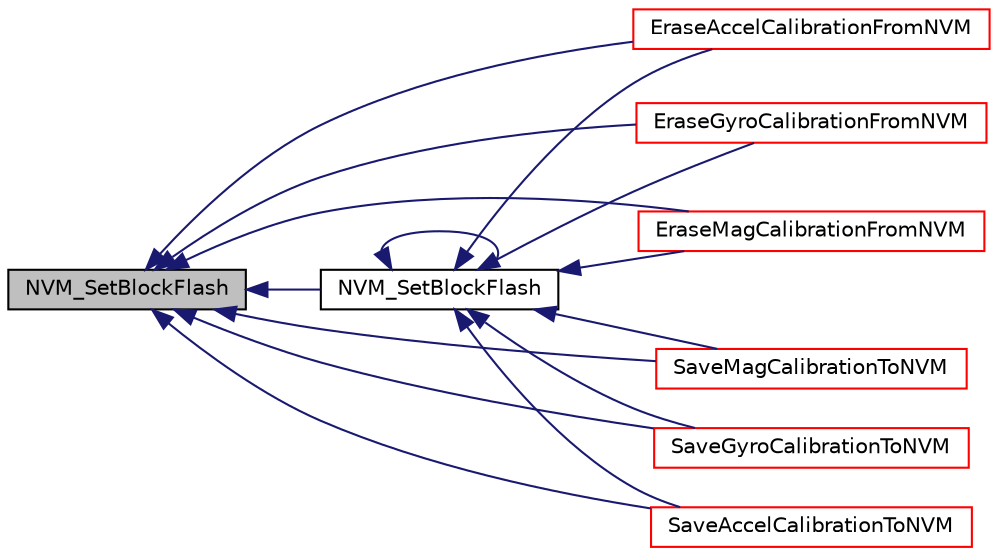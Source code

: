 digraph "NVM_SetBlockFlash"
{
  edge [fontname="Helvetica",fontsize="10",labelfontname="Helvetica",labelfontsize="10"];
  node [fontname="Helvetica",fontsize="10",shape=record];
  rankdir="LR";
  Node1 [label="NVM_SetBlockFlash",height=0.2,width=0.4,color="black", fillcolor="grey75", style="filled", fontcolor="black"];
  Node1 -> Node2 [dir="back",color="midnightblue",fontsize="10",style="solid",fontname="Helvetica"];
  Node2 [label="EraseAccelCalibrationFromNVM",height=0.2,width=0.4,color="red", fillcolor="white", style="filled",URL="$calibration__storage_8h.html#a3b4a1193ece3947c38651156293a7623"];
  Node1 -> Node8 [dir="back",color="midnightblue",fontsize="10",style="solid",fontname="Helvetica"];
  Node8 [label="EraseGyroCalibrationFromNVM",height=0.2,width=0.4,color="red", fillcolor="white", style="filled",URL="$calibration__storage_8h.html#a98044dd5ba8a80f7e92b4567725e5193"];
  Node1 -> Node9 [dir="back",color="midnightblue",fontsize="10",style="solid",fontname="Helvetica"];
  Node9 [label="EraseMagCalibrationFromNVM",height=0.2,width=0.4,color="red", fillcolor="white", style="filled",URL="$calibration__storage_8h.html#a5004646fd5b485a74892b17e4a3af15b"];
  Node1 -> Node10 [dir="back",color="midnightblue",fontsize="10",style="solid",fontname="Helvetica"];
  Node10 [label="NVM_SetBlockFlash",height=0.2,width=0.4,color="black", fillcolor="white", style="filled",URL="$driver___k_s_d_k___n_v_m_8h.html#ac226b4393abef43297aa13addf70f2f1"];
  Node10 -> Node11 [dir="back",color="midnightblue",fontsize="10",style="solid",fontname="Helvetica"];
  Node11 [label="SaveMagCalibrationToNVM",height=0.2,width=0.4,color="red", fillcolor="white", style="filled",URL="$calibration__storage_8h.html#ad08799ac63701e755fe2414b32f69b50"];
  Node10 -> Node12 [dir="back",color="midnightblue",fontsize="10",style="solid",fontname="Helvetica"];
  Node12 [label="SaveGyroCalibrationToNVM",height=0.2,width=0.4,color="red", fillcolor="white", style="filled",URL="$calibration__storage_8h.html#aa5684d700f135264e542f33071ed6a45"];
  Node10 -> Node13 [dir="back",color="midnightblue",fontsize="10",style="solid",fontname="Helvetica"];
  Node13 [label="SaveAccelCalibrationToNVM",height=0.2,width=0.4,color="red", fillcolor="white", style="filled",URL="$calibration__storage_8h.html#a6cbf0fc4417e3a411a9685e2a92f1816"];
  Node10 -> Node9 [dir="back",color="midnightblue",fontsize="10",style="solid",fontname="Helvetica"];
  Node10 -> Node8 [dir="back",color="midnightblue",fontsize="10",style="solid",fontname="Helvetica"];
  Node10 -> Node2 [dir="back",color="midnightblue",fontsize="10",style="solid",fontname="Helvetica"];
  Node10 -> Node10 [dir="back",color="midnightblue",fontsize="10",style="solid",fontname="Helvetica"];
  Node1 -> Node13 [dir="back",color="midnightblue",fontsize="10",style="solid",fontname="Helvetica"];
  Node1 -> Node12 [dir="back",color="midnightblue",fontsize="10",style="solid",fontname="Helvetica"];
  Node1 -> Node11 [dir="back",color="midnightblue",fontsize="10",style="solid",fontname="Helvetica"];
}
